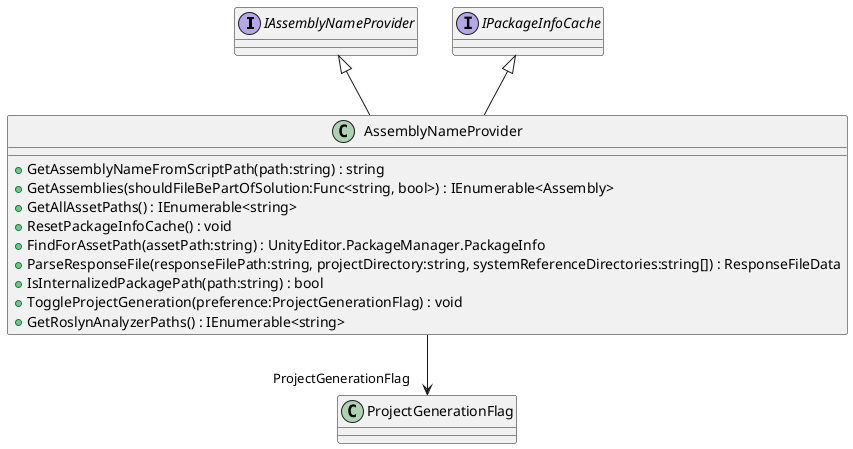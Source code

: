 @startuml
interface IAssemblyNameProvider {
}
interface IPackageInfoCache {
}
class AssemblyNameProvider {
    + GetAssemblyNameFromScriptPath(path:string) : string
    + GetAssemblies(shouldFileBePartOfSolution:Func<string, bool>) : IEnumerable<Assembly>
    + GetAllAssetPaths() : IEnumerable<string>
    + ResetPackageInfoCache() : void
    + FindForAssetPath(assetPath:string) : UnityEditor.PackageManager.PackageInfo
    + ParseResponseFile(responseFilePath:string, projectDirectory:string, systemReferenceDirectories:string[]) : ResponseFileData
    + IsInternalizedPackagePath(path:string) : bool
    + ToggleProjectGeneration(preference:ProjectGenerationFlag) : void
    + GetRoslynAnalyzerPaths() : IEnumerable<string>
}
IAssemblyNameProvider <|-- AssemblyNameProvider
IPackageInfoCache <|-- AssemblyNameProvider
AssemblyNameProvider --> "ProjectGenerationFlag" ProjectGenerationFlag
@enduml

